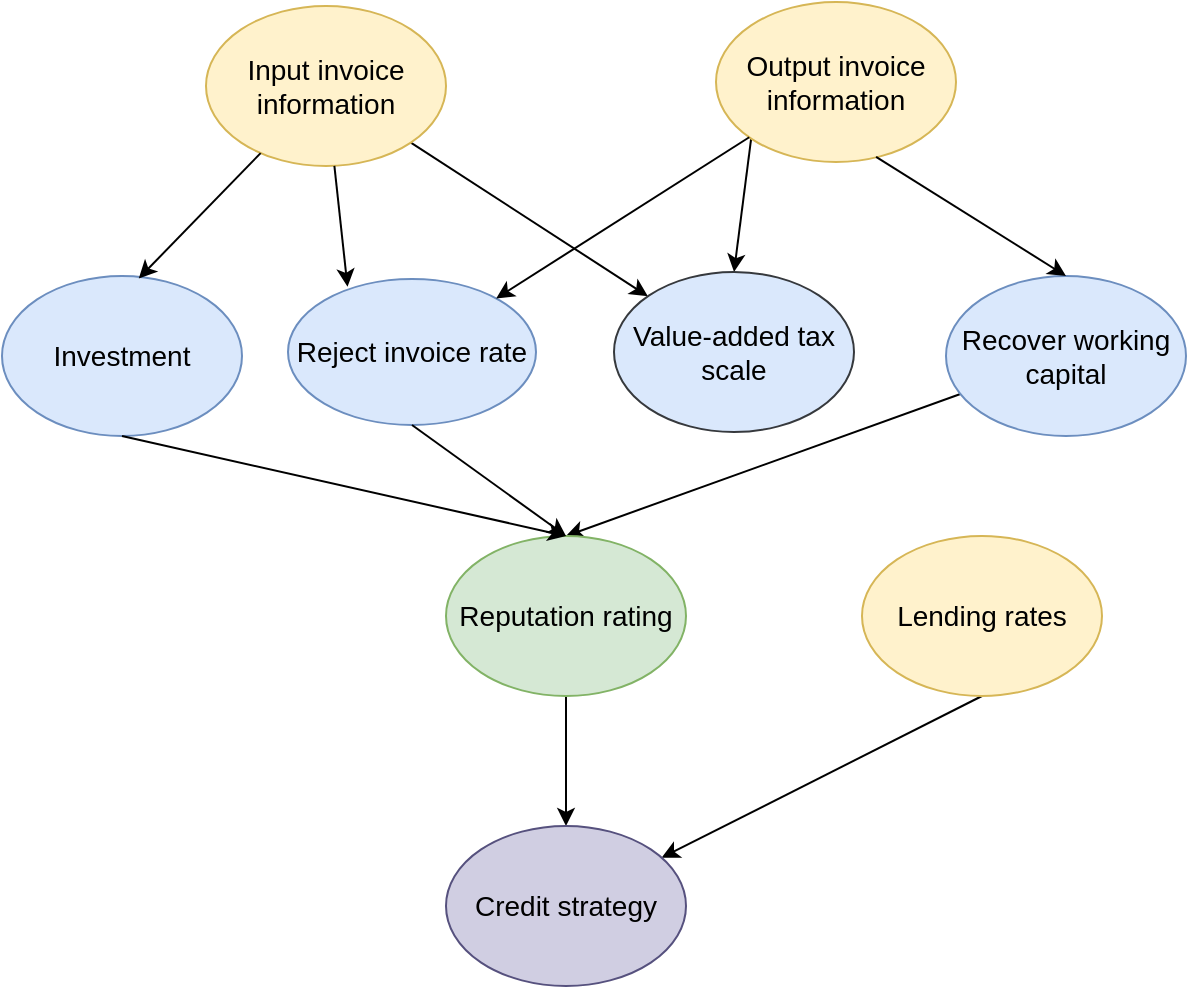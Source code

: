 <mxfile version="13.8.5" type="github"><diagram id="Agvlcm82lPq4N6cX3SUM" name="Page-1"><mxGraphModel dx="1865" dy="580" grid="0" gridSize="10" guides="1" tooltips="1" connect="1" arrows="1" fold="1" page="1" pageScale="1" pageWidth="827" pageHeight="1169" math="0" shadow="0"><root><mxCell id="0"/><mxCell id="1" parent="0"/><mxCell id="1mpy-M9N7XweSye2ERDy-24" style="edgeStyle=none;rounded=0;orthogonalLoop=1;jettySize=auto;html=1;exitX=0;exitY=1;exitDx=0;exitDy=0;entryX=0.5;entryY=0;entryDx=0;entryDy=0;" edge="1" parent="1" source="1mpy-M9N7XweSye2ERDy-3" target="1mpy-M9N7XweSye2ERDy-22"><mxGeometry relative="1" as="geometry"/></mxCell><mxCell id="1mpy-M9N7XweSye2ERDy-3" value="&lt;font style=&quot;font-size: 14px&quot;&gt;Output invoice information&lt;/font&gt;" style="ellipse;whiteSpace=wrap;html=1;fillColor=#fff2cc;strokeColor=#d6b656;" vertex="1" parent="1"><mxGeometry x="-359" y="23" width="120" height="80" as="geometry"/></mxCell><mxCell id="1mpy-M9N7XweSye2ERDy-23" style="edgeStyle=none;rounded=0;orthogonalLoop=1;jettySize=auto;html=1;exitX=1;exitY=1;exitDx=0;exitDy=0;" edge="1" parent="1" source="1mpy-M9N7XweSye2ERDy-4" target="1mpy-M9N7XweSye2ERDy-22"><mxGeometry relative="1" as="geometry"/></mxCell><mxCell id="1mpy-M9N7XweSye2ERDy-4" value="&lt;font style=&quot;font-size: 14px&quot;&gt;Input invoice information&lt;/font&gt;" style="ellipse;whiteSpace=wrap;html=1;fillColor=#fff2cc;strokeColor=#d6b656;" vertex="1" parent="1"><mxGeometry x="-614" y="25" width="120" height="80" as="geometry"/></mxCell><mxCell id="1mpy-M9N7XweSye2ERDy-5" value="&lt;font&gt;&lt;span style=&quot;font-size: 14px&quot;&gt;Reject invoice rate&lt;/span&gt;&lt;br&gt;&lt;/font&gt;" style="ellipse;whiteSpace=wrap;html=1;fillColor=#dae8fc;strokeColor=#6c8ebf;" vertex="1" parent="1"><mxGeometry x="-573" y="161.5" width="124" height="73" as="geometry"/></mxCell><mxCell id="1mpy-M9N7XweSye2ERDy-6" value="" style="endArrow=classic;html=1;entryX=0.24;entryY=0.053;entryDx=0;entryDy=0;entryPerimeter=0;" edge="1" parent="1" source="1mpy-M9N7XweSye2ERDy-4" target="1mpy-M9N7XweSye2ERDy-5"><mxGeometry width="50" height="50" relative="1" as="geometry"><mxPoint x="-755" y="177" as="sourcePoint"/><mxPoint x="-705" y="127" as="targetPoint"/></mxGeometry></mxCell><mxCell id="1mpy-M9N7XweSye2ERDy-7" value="" style="endArrow=classic;html=1;" edge="1" parent="1" source="1mpy-M9N7XweSye2ERDy-3" target="1mpy-M9N7XweSye2ERDy-5"><mxGeometry width="50" height="50" relative="1" as="geometry"><mxPoint x="-628" y="148" as="sourcePoint"/><mxPoint x="-578" y="98" as="targetPoint"/></mxGeometry></mxCell><mxCell id="1mpy-M9N7XweSye2ERDy-17" style="rounded=0;orthogonalLoop=1;jettySize=auto;html=1;entryX=0.5;entryY=0;entryDx=0;entryDy=0;" edge="1" parent="1" source="1mpy-M9N7XweSye2ERDy-8" target="1mpy-M9N7XweSye2ERDy-13"><mxGeometry relative="1" as="geometry"/></mxCell><mxCell id="1mpy-M9N7XweSye2ERDy-8" value="&lt;font style=&quot;font-size: 14px&quot;&gt;Recover working capital&lt;/font&gt;" style="ellipse;whiteSpace=wrap;html=1;fillColor=#dae8fc;strokeColor=#6c8ebf;" vertex="1" parent="1"><mxGeometry x="-244" y="160" width="120" height="80" as="geometry"/></mxCell><mxCell id="1mpy-M9N7XweSye2ERDy-9" value="" style="endArrow=classic;html=1;exitX=0.667;exitY=0.968;exitDx=0;exitDy=0;exitPerimeter=0;entryX=0.5;entryY=0;entryDx=0;entryDy=0;" edge="1" parent="1" source="1mpy-M9N7XweSye2ERDy-3" target="1mpy-M9N7XweSye2ERDy-8"><mxGeometry width="50" height="50" relative="1" as="geometry"><mxPoint x="-567" y="154" as="sourcePoint"/><mxPoint x="-517" y="104" as="targetPoint"/></mxGeometry></mxCell><mxCell id="1mpy-M9N7XweSye2ERDy-10" value="&lt;font style=&quot;font-size: 14px&quot;&gt;Investment&lt;/font&gt;" style="ellipse;whiteSpace=wrap;html=1;fillColor=#dae8fc;strokeColor=#6c8ebf;" vertex="1" parent="1"><mxGeometry x="-716" y="160" width="120" height="80" as="geometry"/></mxCell><mxCell id="1mpy-M9N7XweSye2ERDy-11" value="" style="endArrow=classic;html=1;entryX=0.57;entryY=0.015;entryDx=0;entryDy=0;entryPerimeter=0;" edge="1" parent="1" source="1mpy-M9N7XweSye2ERDy-4" target="1mpy-M9N7XweSye2ERDy-10"><mxGeometry width="50" height="50" relative="1" as="geometry"><mxPoint x="-807" y="196" as="sourcePoint"/><mxPoint x="-757" y="146" as="targetPoint"/></mxGeometry></mxCell><mxCell id="1mpy-M9N7XweSye2ERDy-21" style="edgeStyle=none;rounded=0;orthogonalLoop=1;jettySize=auto;html=1;exitX=0.5;exitY=1;exitDx=0;exitDy=0;" edge="1" parent="1" source="1mpy-M9N7XweSye2ERDy-13" target="1mpy-M9N7XweSye2ERDy-20"><mxGeometry relative="1" as="geometry"/></mxCell><mxCell id="1mpy-M9N7XweSye2ERDy-13" value="&lt;font style=&quot;font-size: 14px&quot;&gt;Reputation rating&lt;/font&gt;" style="ellipse;whiteSpace=wrap;html=1;fillColor=#d5e8d4;strokeColor=#82b366;" vertex="1" parent="1"><mxGeometry x="-494" y="290" width="120" height="80" as="geometry"/></mxCell><mxCell id="1mpy-M9N7XweSye2ERDy-14" value="" style="endArrow=classic;html=1;exitX=0.5;exitY=1;exitDx=0;exitDy=0;entryX=0.5;entryY=0;entryDx=0;entryDy=0;" edge="1" parent="1" source="1mpy-M9N7XweSye2ERDy-5" target="1mpy-M9N7XweSye2ERDy-13"><mxGeometry width="50" height="50" relative="1" as="geometry"><mxPoint x="-337" y="275" as="sourcePoint"/><mxPoint x="-287" y="225" as="targetPoint"/></mxGeometry></mxCell><mxCell id="1mpy-M9N7XweSye2ERDy-15" value="" style="endArrow=classic;html=1;entryX=0.5;entryY=0;entryDx=0;entryDy=0;exitX=0.5;exitY=1;exitDx=0;exitDy=0;" edge="1" parent="1" source="1mpy-M9N7XweSye2ERDy-10" target="1mpy-M9N7XweSye2ERDy-13"><mxGeometry width="50" height="50" relative="1" as="geometry"><mxPoint x="-743" y="243" as="sourcePoint"/><mxPoint x="-693" y="193" as="targetPoint"/></mxGeometry></mxCell><mxCell id="1mpy-M9N7XweSye2ERDy-19" style="edgeStyle=none;rounded=0;orthogonalLoop=1;jettySize=auto;html=1;exitX=0.5;exitY=1;exitDx=0;exitDy=0;" edge="1" parent="1" source="1mpy-M9N7XweSye2ERDy-18" target="1mpy-M9N7XweSye2ERDy-20"><mxGeometry relative="1" as="geometry"><mxPoint x="-581.8" y="444.6" as="targetPoint"/></mxGeometry></mxCell><mxCell id="1mpy-M9N7XweSye2ERDy-18" value="&lt;font style=&quot;font-size: 14px&quot;&gt;Lending rates&lt;/font&gt;" style="ellipse;whiteSpace=wrap;html=1;fillColor=#fff2cc;strokeColor=#d6b656;" vertex="1" parent="1"><mxGeometry x="-286" y="290" width="120" height="80" as="geometry"/></mxCell><mxCell id="1mpy-M9N7XweSye2ERDy-20" value="&lt;font style=&quot;font-size: 14px&quot;&gt;Credit strategy&lt;/font&gt;" style="ellipse;whiteSpace=wrap;html=1;fillColor=#d0cee2;strokeColor=#56517e;" vertex="1" parent="1"><mxGeometry x="-494" y="435" width="120" height="80" as="geometry"/></mxCell><mxCell id="1mpy-M9N7XweSye2ERDy-22" value="&lt;span style=&quot;font-size: 14px&quot;&gt;Value-added tax scale&lt;/span&gt;" style="ellipse;whiteSpace=wrap;html=1;strokeColor=#36393d;fillColor=#DAE8FC;" vertex="1" parent="1"><mxGeometry x="-410" y="158" width="120" height="80" as="geometry"/></mxCell></root></mxGraphModel></diagram></mxfile>